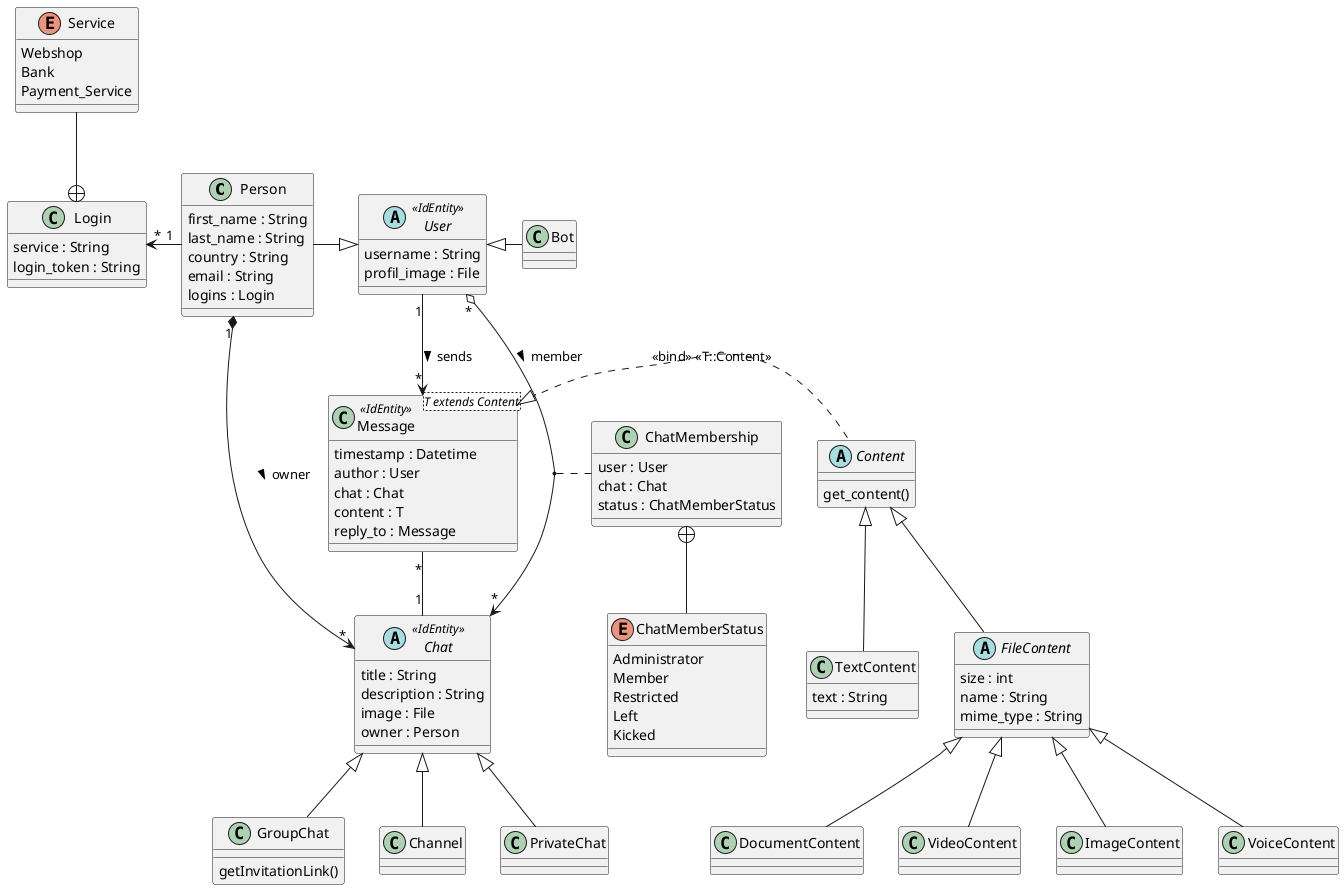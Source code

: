 @startuml

class Person {
    first_name : String
    last_name : String
    country : String
    email : String
    logins : Login
}

class Login {
    service : String
    login_token : String
}

enum Service {
    Webshop
    Bank
    Payment_Service
}

abstract class User <<IdEntity>> {
    username : String
    profil_image : File
}

abstract class Chat <<IdEntity>> {
    title : String
    description : String
    image : File
    owner : Person
}

class PrivateChat

class GroupChat {
    getInvitationLink()
}

class ChatMembership {
    user : User
    chat : Chat
    status : ChatMemberStatus
}

enum ChatMemberStatus {
    Administrator
    Member
    Restricted
    Left
    Kicked
}

ChatMembership +-- ChatMemberStatus

class Message <T extends Content> <<IdEntity>> {
    timestamp : Datetime
    author : User
    chat : Chat
    content : T
    reply_to : Message
}

abstract class Content {
    get_content()
}

class TextContent {
    text : String
}

abstract class FileContent {
    size : int
    name : String
    mime_type : String
}


Person -|> User
User <|- Bot

Service --+ Login

Login "*" <- "1" Person

' Attachment inheritance
Chat <|-- PrivateChat
Chat <|-- GroupChat
Chat <|-- Channel

' Content inheritance
Content <|-- TextContent
Content <|-- FileContent
FileContent <|-- VideoContent
FileContent <|-- ImageContent
FileContent <|-- VoiceContent
FileContent <|-- DocumentContent

User "*" o--> "*" Chat : member >
(User, Chat) .. ChatMembership
Person "1" *--> "*" Chat : owner >

User "1" --> "*" Message : sends >
Message "*" -- "1" Chat

Message <|. Content : <<bind>> <<T::Content>>

@enduml
